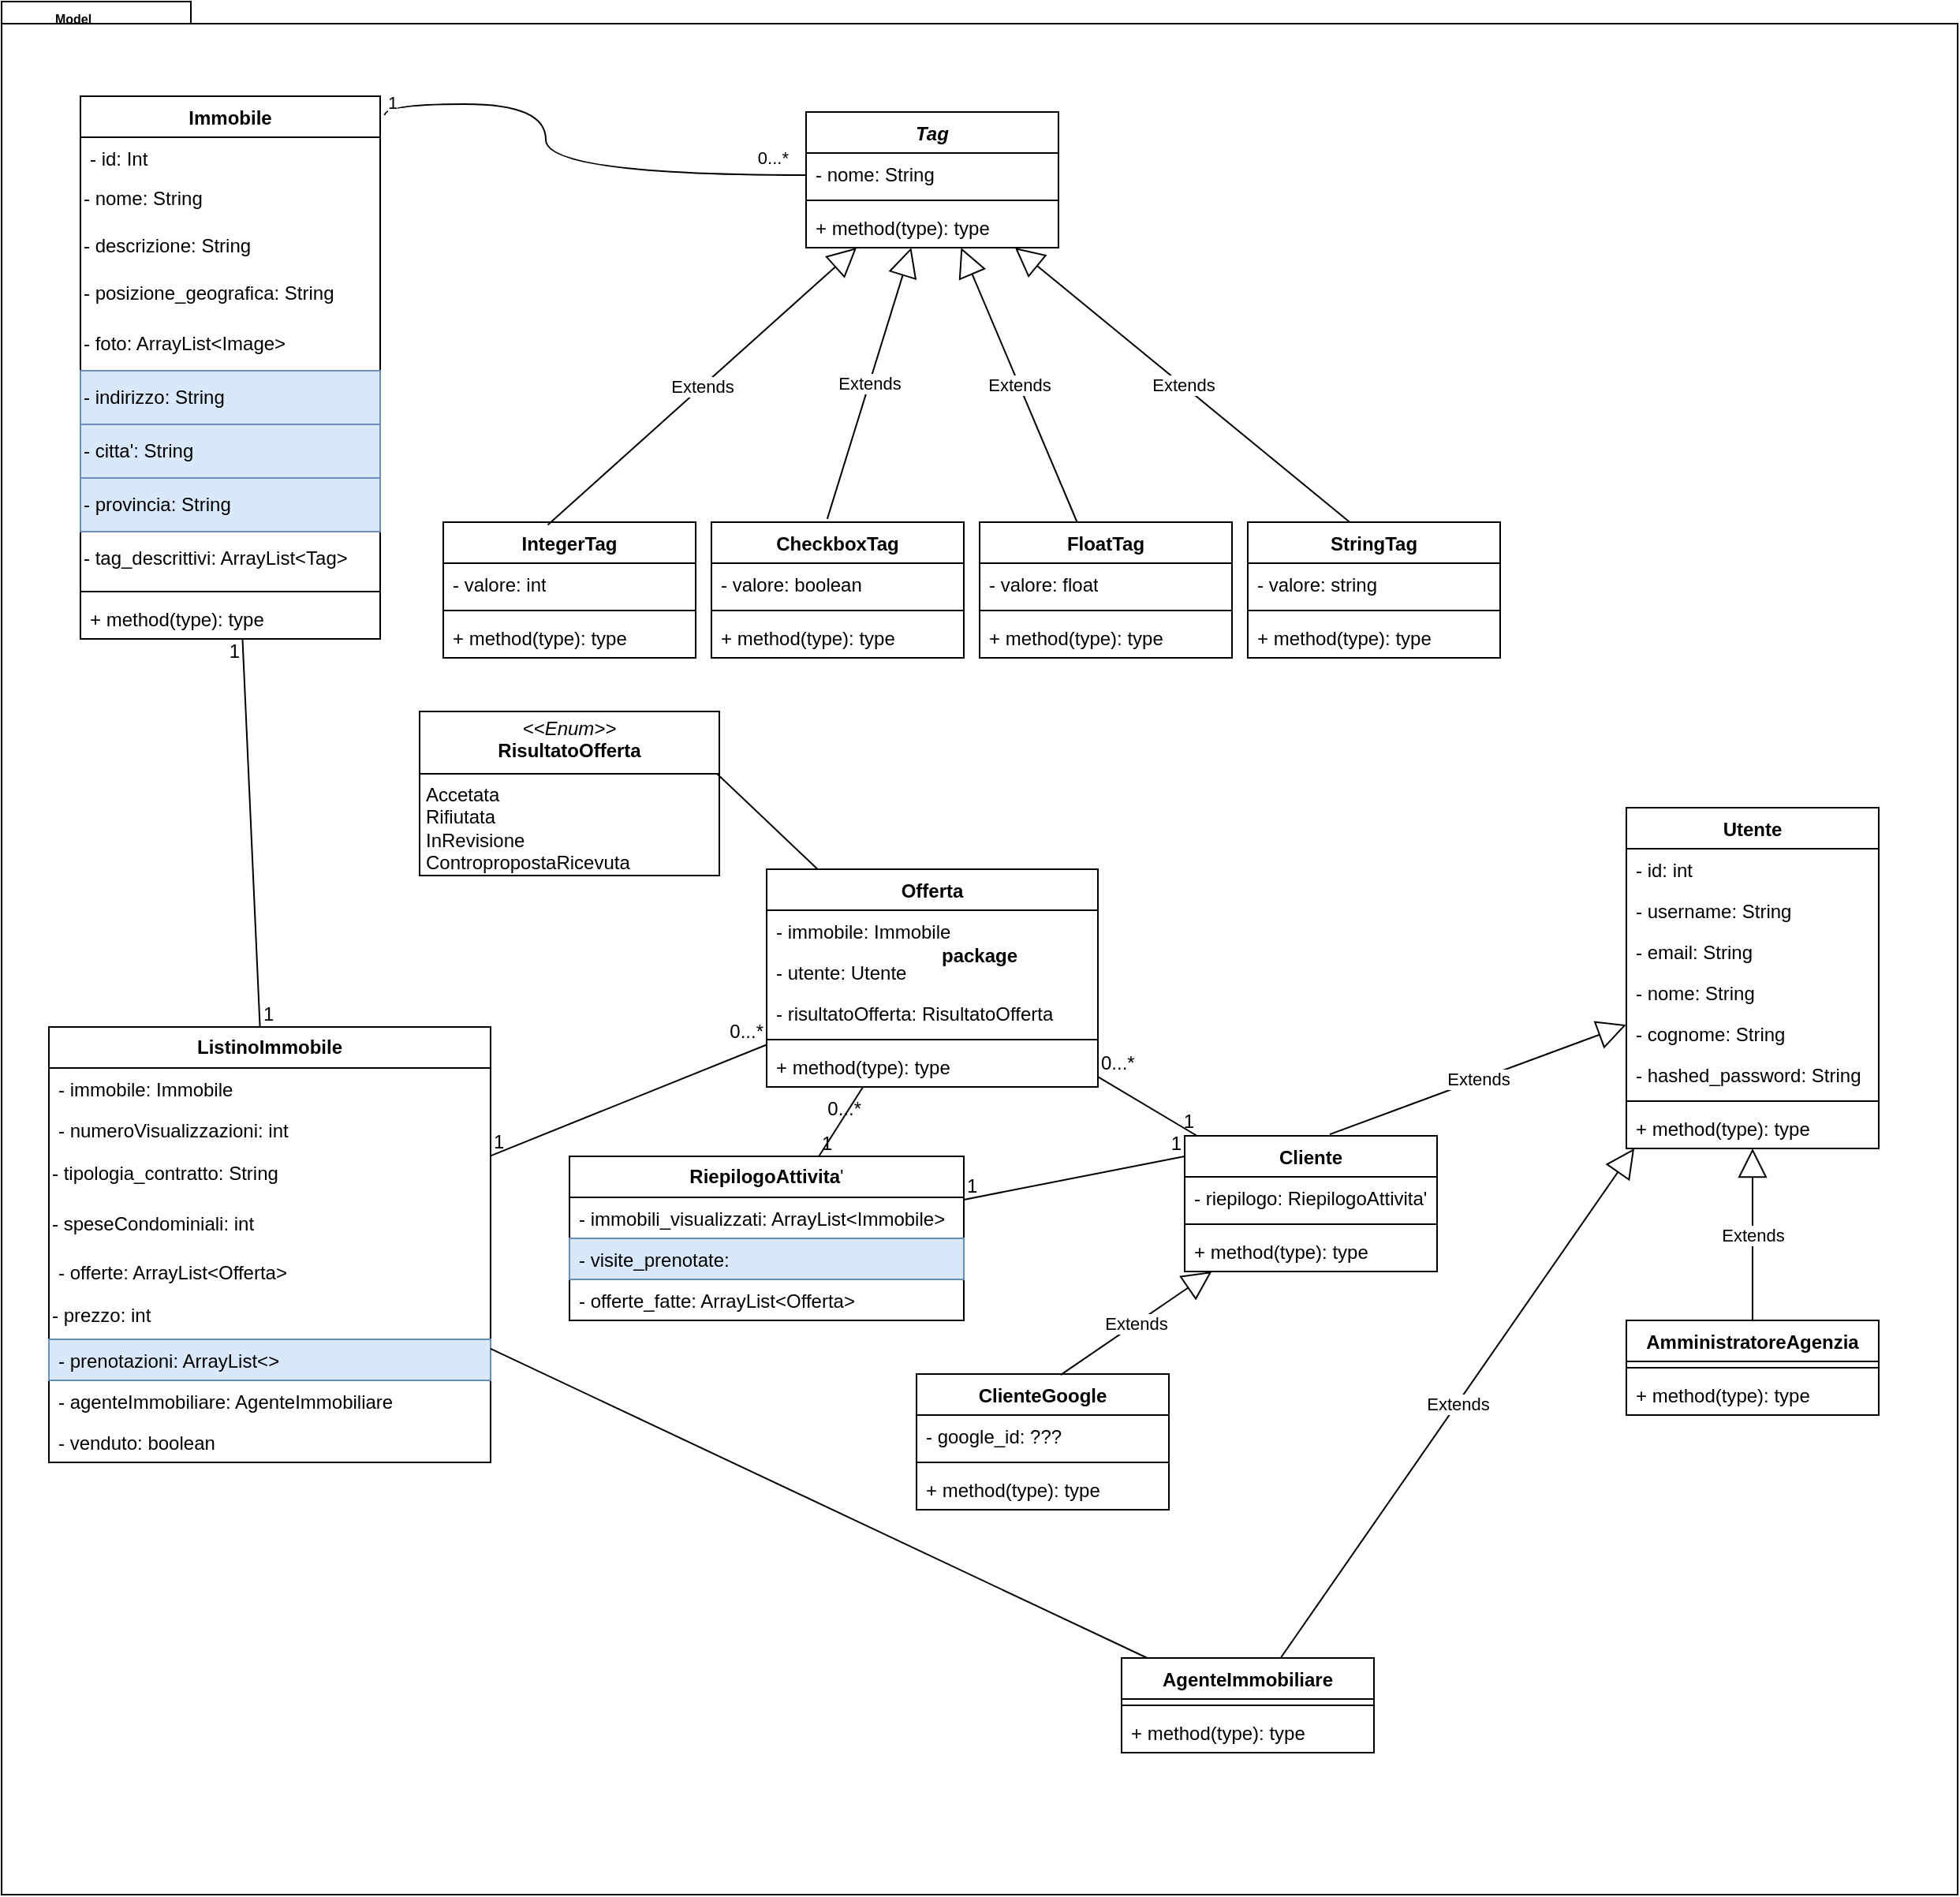 <mxfile version="26.0.5">
  <diagram id="C5RBs43oDa-KdzZeNtuy" name="Page-1">
    <mxGraphModel dx="2074" dy="1140" grid="1" gridSize="10" guides="1" tooltips="1" connect="1" arrows="1" fold="1" page="1" pageScale="1" pageWidth="1300" pageHeight="1169" math="0" shadow="0">
      <root>
        <mxCell id="WIyWlLk6GJQsqaUBKTNV-0" />
        <mxCell id="WIyWlLk6GJQsqaUBKTNV-1" parent="WIyWlLk6GJQsqaUBKTNV-0" />
        <mxCell id="0f4RbF5DnDyKW8qxzBoA-29" value="package" style="shape=folder;fontStyle=1;spacingTop=10;tabWidth=40;tabHeight=14;tabPosition=left;html=1;whiteSpace=wrap;" vertex="1" parent="WIyWlLk6GJQsqaUBKTNV-1">
          <mxGeometry x="10" width="1240" height="1200" as="geometry" />
        </mxCell>
        <mxCell id="-phjQb34w-NqQCUz214T-0" value="Immobile" style="swimlane;fontStyle=1;align=center;verticalAlign=top;childLayout=stackLayout;horizontal=1;startSize=26;horizontalStack=0;resizeParent=1;resizeParentMax=0;resizeLast=0;collapsible=1;marginBottom=0;whiteSpace=wrap;html=1;" parent="WIyWlLk6GJQsqaUBKTNV-1" vertex="1">
          <mxGeometry x="60" y="60" width="190" height="344" as="geometry" />
        </mxCell>
        <object label="- id: Int" Nome="ff" id="-phjQb34w-NqQCUz214T-1">
          <mxCell style="text;strokeColor=none;fillColor=none;align=left;verticalAlign=top;spacingLeft=4;spacingRight=4;overflow=hidden;rotatable=0;points=[[0,0.5],[1,0.5]];portConstraint=eastwest;whiteSpace=wrap;html=1;" parent="-phjQb34w-NqQCUz214T-0" vertex="1">
            <mxGeometry y="26" width="190" height="24" as="geometry" />
          </mxCell>
        </object>
        <mxCell id="-phjQb34w-NqQCUz214T-4" value="- nome: String" style="text;html=1;align=left;verticalAlign=middle;whiteSpace=wrap;rounded=0;" parent="-phjQb34w-NqQCUz214T-0" vertex="1">
          <mxGeometry y="50" width="190" height="30" as="geometry" />
        </mxCell>
        <mxCell id="-phjQb34w-NqQCUz214T-5" value="- descrizione: String" style="text;html=1;align=left;verticalAlign=middle;whiteSpace=wrap;rounded=0;" parent="-phjQb34w-NqQCUz214T-0" vertex="1">
          <mxGeometry y="80" width="190" height="30" as="geometry" />
        </mxCell>
        <mxCell id="-phjQb34w-NqQCUz214T-13" value="- posizione_geografica: String" style="text;html=1;align=left;verticalAlign=middle;whiteSpace=wrap;rounded=0;" parent="-phjQb34w-NqQCUz214T-0" vertex="1">
          <mxGeometry y="110" width="190" height="30" as="geometry" />
        </mxCell>
        <mxCell id="-phjQb34w-NqQCUz214T-16" value="- foto: ArrayList&amp;lt;Image&amp;gt;" style="text;html=1;align=left;verticalAlign=middle;whiteSpace=wrap;rounded=0;" parent="-phjQb34w-NqQCUz214T-0" vertex="1">
          <mxGeometry y="140" width="190" height="34" as="geometry" />
        </mxCell>
        <mxCell id="-phjQb34w-NqQCUz214T-17" value="- indirizzo: String" style="text;html=1;align=left;verticalAlign=middle;whiteSpace=wrap;rounded=0;fillColor=#dae8fc;strokeColor=#6c8ebf;" parent="-phjQb34w-NqQCUz214T-0" vertex="1">
          <mxGeometry y="174" width="190" height="34" as="geometry" />
        </mxCell>
        <mxCell id="-phjQb34w-NqQCUz214T-18" value="- citta&#39;: String" style="text;html=1;align=left;verticalAlign=middle;whiteSpace=wrap;rounded=0;fillColor=#dae8fc;strokeColor=#6c8ebf;" parent="-phjQb34w-NqQCUz214T-0" vertex="1">
          <mxGeometry y="208" width="190" height="34" as="geometry" />
        </mxCell>
        <mxCell id="-phjQb34w-NqQCUz214T-19" value="- provincia: String" style="text;html=1;align=left;verticalAlign=middle;whiteSpace=wrap;rounded=0;fillColor=#dae8fc;strokeColor=#6c8ebf;" parent="-phjQb34w-NqQCUz214T-0" vertex="1">
          <mxGeometry y="242" width="190" height="34" as="geometry" />
        </mxCell>
        <mxCell id="-phjQb34w-NqQCUz214T-20" value="- tag_descrittivi: ArrayList&amp;lt;Tag&amp;gt;" style="text;html=1;align=left;verticalAlign=middle;whiteSpace=wrap;rounded=0;" parent="-phjQb34w-NqQCUz214T-0" vertex="1">
          <mxGeometry y="276" width="190" height="34" as="geometry" />
        </mxCell>
        <mxCell id="-phjQb34w-NqQCUz214T-2" value="" style="line;strokeWidth=1;fillColor=none;align=left;verticalAlign=middle;spacingTop=-1;spacingLeft=3;spacingRight=3;rotatable=0;labelPosition=right;points=[];portConstraint=eastwest;strokeColor=inherit;" parent="-phjQb34w-NqQCUz214T-0" vertex="1">
          <mxGeometry y="310" width="190" height="8" as="geometry" />
        </mxCell>
        <mxCell id="-phjQb34w-NqQCUz214T-3" value="+ method(type): type" style="text;strokeColor=none;fillColor=none;align=left;verticalAlign=top;spacingLeft=4;spacingRight=4;overflow=hidden;rotatable=0;points=[[0,0.5],[1,0.5]];portConstraint=eastwest;whiteSpace=wrap;html=1;" parent="-phjQb34w-NqQCUz214T-0" vertex="1">
          <mxGeometry y="318" width="190" height="26" as="geometry" />
        </mxCell>
        <mxCell id="-phjQb34w-NqQCUz214T-21" value="&lt;i&gt;Tag&lt;/i&gt;" style="swimlane;fontStyle=1;align=center;verticalAlign=top;childLayout=stackLayout;horizontal=1;startSize=26;horizontalStack=0;resizeParent=1;resizeParentMax=0;resizeLast=0;collapsible=1;marginBottom=0;whiteSpace=wrap;html=1;" parent="WIyWlLk6GJQsqaUBKTNV-1" vertex="1">
          <mxGeometry x="520" y="70" width="160" height="86" as="geometry" />
        </mxCell>
        <mxCell id="-phjQb34w-NqQCUz214T-22" value="- nome: String" style="text;strokeColor=none;fillColor=none;align=left;verticalAlign=top;spacingLeft=4;spacingRight=4;overflow=hidden;rotatable=0;points=[[0,0.5],[1,0.5]];portConstraint=eastwest;whiteSpace=wrap;html=1;" parent="-phjQb34w-NqQCUz214T-21" vertex="1">
          <mxGeometry y="26" width="160" height="26" as="geometry" />
        </mxCell>
        <mxCell id="-phjQb34w-NqQCUz214T-23" value="" style="line;strokeWidth=1;fillColor=none;align=left;verticalAlign=middle;spacingTop=-1;spacingLeft=3;spacingRight=3;rotatable=0;labelPosition=right;points=[];portConstraint=eastwest;strokeColor=inherit;" parent="-phjQb34w-NqQCUz214T-21" vertex="1">
          <mxGeometry y="52" width="160" height="8" as="geometry" />
        </mxCell>
        <mxCell id="-phjQb34w-NqQCUz214T-24" value="+ method(type): type" style="text;strokeColor=none;fillColor=none;align=left;verticalAlign=top;spacingLeft=4;spacingRight=4;overflow=hidden;rotatable=0;points=[[0,0.5],[1,0.5]];portConstraint=eastwest;whiteSpace=wrap;html=1;" parent="-phjQb34w-NqQCUz214T-21" vertex="1">
          <mxGeometry y="60" width="160" height="26" as="geometry" />
        </mxCell>
        <mxCell id="-phjQb34w-NqQCUz214T-25" value="IntegerTag" style="swimlane;fontStyle=1;align=center;verticalAlign=top;childLayout=stackLayout;horizontal=1;startSize=26;horizontalStack=0;resizeParent=1;resizeParentMax=0;resizeLast=0;collapsible=1;marginBottom=0;whiteSpace=wrap;html=1;" parent="WIyWlLk6GJQsqaUBKTNV-1" vertex="1">
          <mxGeometry x="290" y="330" width="160" height="86" as="geometry" />
        </mxCell>
        <mxCell id="-phjQb34w-NqQCUz214T-26" value="- valore: int" style="text;strokeColor=none;fillColor=none;align=left;verticalAlign=top;spacingLeft=4;spacingRight=4;overflow=hidden;rotatable=0;points=[[0,0.5],[1,0.5]];portConstraint=eastwest;whiteSpace=wrap;html=1;" parent="-phjQb34w-NqQCUz214T-25" vertex="1">
          <mxGeometry y="26" width="160" height="26" as="geometry" />
        </mxCell>
        <mxCell id="-phjQb34w-NqQCUz214T-27" value="" style="line;strokeWidth=1;fillColor=none;align=left;verticalAlign=middle;spacingTop=-1;spacingLeft=3;spacingRight=3;rotatable=0;labelPosition=right;points=[];portConstraint=eastwest;strokeColor=inherit;" parent="-phjQb34w-NqQCUz214T-25" vertex="1">
          <mxGeometry y="52" width="160" height="8" as="geometry" />
        </mxCell>
        <mxCell id="-phjQb34w-NqQCUz214T-28" value="+ method(type): type" style="text;strokeColor=none;fillColor=none;align=left;verticalAlign=top;spacingLeft=4;spacingRight=4;overflow=hidden;rotatable=0;points=[[0,0.5],[1,0.5]];portConstraint=eastwest;whiteSpace=wrap;html=1;" parent="-phjQb34w-NqQCUz214T-25" vertex="1">
          <mxGeometry y="60" width="160" height="26" as="geometry" />
        </mxCell>
        <mxCell id="-phjQb34w-NqQCUz214T-29" value="Extends" style="endArrow=block;endSize=16;endFill=0;html=1;rounded=0;exitX=0.414;exitY=0.02;exitDx=0;exitDy=0;exitPerimeter=0;" parent="WIyWlLk6GJQsqaUBKTNV-1" source="-phjQb34w-NqQCUz214T-25" target="-phjQb34w-NqQCUz214T-21" edge="1">
          <mxGeometry width="160" relative="1" as="geometry">
            <mxPoint x="290" y="180" as="sourcePoint" />
            <mxPoint x="450" y="180" as="targetPoint" />
          </mxGeometry>
        </mxCell>
        <mxCell id="-phjQb34w-NqQCUz214T-30" value="CheckboxTag" style="swimlane;fontStyle=1;align=center;verticalAlign=top;childLayout=stackLayout;horizontal=1;startSize=26;horizontalStack=0;resizeParent=1;resizeParentMax=0;resizeLast=0;collapsible=1;marginBottom=0;whiteSpace=wrap;html=1;" parent="WIyWlLk6GJQsqaUBKTNV-1" vertex="1">
          <mxGeometry x="460" y="330" width="160" height="86" as="geometry" />
        </mxCell>
        <mxCell id="-phjQb34w-NqQCUz214T-31" value="- valore: boolean" style="text;strokeColor=none;fillColor=none;align=left;verticalAlign=top;spacingLeft=4;spacingRight=4;overflow=hidden;rotatable=0;points=[[0,0.5],[1,0.5]];portConstraint=eastwest;whiteSpace=wrap;html=1;" parent="-phjQb34w-NqQCUz214T-30" vertex="1">
          <mxGeometry y="26" width="160" height="26" as="geometry" />
        </mxCell>
        <mxCell id="-phjQb34w-NqQCUz214T-32" value="" style="line;strokeWidth=1;fillColor=none;align=left;verticalAlign=middle;spacingTop=-1;spacingLeft=3;spacingRight=3;rotatable=0;labelPosition=right;points=[];portConstraint=eastwest;strokeColor=inherit;" parent="-phjQb34w-NqQCUz214T-30" vertex="1">
          <mxGeometry y="52" width="160" height="8" as="geometry" />
        </mxCell>
        <mxCell id="-phjQb34w-NqQCUz214T-33" value="+ method(type): type" style="text;strokeColor=none;fillColor=none;align=left;verticalAlign=top;spacingLeft=4;spacingRight=4;overflow=hidden;rotatable=0;points=[[0,0.5],[1,0.5]];portConstraint=eastwest;whiteSpace=wrap;html=1;" parent="-phjQb34w-NqQCUz214T-30" vertex="1">
          <mxGeometry y="60" width="160" height="26" as="geometry" />
        </mxCell>
        <mxCell id="-phjQb34w-NqQCUz214T-34" value="Extends" style="endArrow=block;endSize=16;endFill=0;html=1;rounded=0;exitX=0.459;exitY=-0.024;exitDx=0;exitDy=0;exitPerimeter=0;" parent="WIyWlLk6GJQsqaUBKTNV-1" source="-phjQb34w-NqQCUz214T-30" target="-phjQb34w-NqQCUz214T-21" edge="1">
          <mxGeometry width="160" relative="1" as="geometry">
            <mxPoint x="376" y="312" as="sourcePoint" />
            <mxPoint x="510" y="166" as="targetPoint" />
          </mxGeometry>
        </mxCell>
        <mxCell id="-phjQb34w-NqQCUz214T-35" value="FloatTag" style="swimlane;fontStyle=1;align=center;verticalAlign=top;childLayout=stackLayout;horizontal=1;startSize=26;horizontalStack=0;resizeParent=1;resizeParentMax=0;resizeLast=0;collapsible=1;marginBottom=0;whiteSpace=wrap;html=1;" parent="WIyWlLk6GJQsqaUBKTNV-1" vertex="1">
          <mxGeometry x="630" y="330" width="160" height="86" as="geometry" />
        </mxCell>
        <mxCell id="-phjQb34w-NqQCUz214T-36" value="- valore: float" style="text;strokeColor=none;fillColor=none;align=left;verticalAlign=top;spacingLeft=4;spacingRight=4;overflow=hidden;rotatable=0;points=[[0,0.5],[1,0.5]];portConstraint=eastwest;whiteSpace=wrap;html=1;" parent="-phjQb34w-NqQCUz214T-35" vertex="1">
          <mxGeometry y="26" width="160" height="26" as="geometry" />
        </mxCell>
        <mxCell id="-phjQb34w-NqQCUz214T-37" value="" style="line;strokeWidth=1;fillColor=none;align=left;verticalAlign=middle;spacingTop=-1;spacingLeft=3;spacingRight=3;rotatable=0;labelPosition=right;points=[];portConstraint=eastwest;strokeColor=inherit;" parent="-phjQb34w-NqQCUz214T-35" vertex="1">
          <mxGeometry y="52" width="160" height="8" as="geometry" />
        </mxCell>
        <mxCell id="-phjQb34w-NqQCUz214T-38" value="+ method(type): type" style="text;strokeColor=none;fillColor=none;align=left;verticalAlign=top;spacingLeft=4;spacingRight=4;overflow=hidden;rotatable=0;points=[[0,0.5],[1,0.5]];portConstraint=eastwest;whiteSpace=wrap;html=1;" parent="-phjQb34w-NqQCUz214T-35" vertex="1">
          <mxGeometry y="60" width="160" height="26" as="geometry" />
        </mxCell>
        <mxCell id="-phjQb34w-NqQCUz214T-39" value="Extends" style="endArrow=block;endSize=16;endFill=0;html=1;rounded=0;" parent="WIyWlLk6GJQsqaUBKTNV-1" source="-phjQb34w-NqQCUz214T-35" target="-phjQb34w-NqQCUz214T-21" edge="1">
          <mxGeometry width="160" relative="1" as="geometry">
            <mxPoint x="520" y="340" as="sourcePoint" />
            <mxPoint x="544" y="166" as="targetPoint" />
          </mxGeometry>
        </mxCell>
        <mxCell id="-phjQb34w-NqQCUz214T-40" value="StringTag" style="swimlane;fontStyle=1;align=center;verticalAlign=top;childLayout=stackLayout;horizontal=1;startSize=26;horizontalStack=0;resizeParent=1;resizeParentMax=0;resizeLast=0;collapsible=1;marginBottom=0;whiteSpace=wrap;html=1;" parent="WIyWlLk6GJQsqaUBKTNV-1" vertex="1">
          <mxGeometry x="800" y="330" width="160" height="86" as="geometry" />
        </mxCell>
        <mxCell id="-phjQb34w-NqQCUz214T-41" value="- valore: string" style="text;strokeColor=none;fillColor=none;align=left;verticalAlign=top;spacingLeft=4;spacingRight=4;overflow=hidden;rotatable=0;points=[[0,0.5],[1,0.5]];portConstraint=eastwest;whiteSpace=wrap;html=1;" parent="-phjQb34w-NqQCUz214T-40" vertex="1">
          <mxGeometry y="26" width="160" height="26" as="geometry" />
        </mxCell>
        <mxCell id="-phjQb34w-NqQCUz214T-42" value="" style="line;strokeWidth=1;fillColor=none;align=left;verticalAlign=middle;spacingTop=-1;spacingLeft=3;spacingRight=3;rotatable=0;labelPosition=right;points=[];portConstraint=eastwest;strokeColor=inherit;" parent="-phjQb34w-NqQCUz214T-40" vertex="1">
          <mxGeometry y="52" width="160" height="8" as="geometry" />
        </mxCell>
        <mxCell id="-phjQb34w-NqQCUz214T-43" value="+ method(type): type" style="text;strokeColor=none;fillColor=none;align=left;verticalAlign=top;spacingLeft=4;spacingRight=4;overflow=hidden;rotatable=0;points=[[0,0.5],[1,0.5]];portConstraint=eastwest;whiteSpace=wrap;html=1;" parent="-phjQb34w-NqQCUz214T-40" vertex="1">
          <mxGeometry y="60" width="160" height="26" as="geometry" />
        </mxCell>
        <mxCell id="-phjQb34w-NqQCUz214T-44" value="Extends" style="endArrow=block;endSize=16;endFill=0;html=1;rounded=0;exitX=0.404;exitY=0;exitDx=0;exitDy=0;exitPerimeter=0;" parent="WIyWlLk6GJQsqaUBKTNV-1" source="-phjQb34w-NqQCUz214T-40" target="-phjQb34w-NqQCUz214T-21" edge="1">
          <mxGeometry width="160" relative="1" as="geometry">
            <mxPoint x="870" y="324" as="sourcePoint" />
            <mxPoint x="750" y="150" as="targetPoint" />
          </mxGeometry>
        </mxCell>
        <mxCell id="M3U7yKL9wOnc1tiVyk3z-0" value="" style="endArrow=none;html=1;edgeStyle=orthogonalEdgeStyle;rounded=0;fontSize=12;startSize=8;endSize=8;curved=1;exitX=1.015;exitY=0.035;exitDx=0;exitDy=0;exitPerimeter=0;" parent="WIyWlLk6GJQsqaUBKTNV-1" source="-phjQb34w-NqQCUz214T-0" target="-phjQb34w-NqQCUz214T-21" edge="1">
          <mxGeometry relative="1" as="geometry">
            <mxPoint x="280" y="140" as="sourcePoint" />
            <mxPoint x="440" y="140" as="targetPoint" />
            <Array as="points">
              <mxPoint x="355" y="65" />
              <mxPoint x="355" y="110" />
            </Array>
          </mxGeometry>
        </mxCell>
        <mxCell id="M3U7yKL9wOnc1tiVyk3z-1" value="1" style="edgeLabel;resizable=0;html=1;align=left;verticalAlign=bottom;" parent="M3U7yKL9wOnc1tiVyk3z-0" connectable="0" vertex="1">
          <mxGeometry x="-1" relative="1" as="geometry" />
        </mxCell>
        <mxCell id="M3U7yKL9wOnc1tiVyk3z-2" value="0...*" style="edgeLabel;resizable=0;html=1;align=right;verticalAlign=bottom;" parent="M3U7yKL9wOnc1tiVyk3z-0" connectable="0" vertex="1">
          <mxGeometry x="1" relative="1" as="geometry">
            <mxPoint x="-10" y="-3" as="offset" />
          </mxGeometry>
        </mxCell>
        <mxCell id="M3U7yKL9wOnc1tiVyk3z-7" value="ClienteGoogle" style="swimlane;fontStyle=1;align=center;verticalAlign=top;childLayout=stackLayout;horizontal=1;startSize=26;horizontalStack=0;resizeParent=1;resizeParentMax=0;resizeLast=0;collapsible=1;marginBottom=0;whiteSpace=wrap;html=1;" parent="WIyWlLk6GJQsqaUBKTNV-1" vertex="1">
          <mxGeometry x="590" y="870" width="160" height="86" as="geometry" />
        </mxCell>
        <mxCell id="M3U7yKL9wOnc1tiVyk3z-8" value="- google_id: ???" style="text;strokeColor=none;fillColor=none;align=left;verticalAlign=top;spacingLeft=4;spacingRight=4;overflow=hidden;rotatable=0;points=[[0,0.5],[1,0.5]];portConstraint=eastwest;whiteSpace=wrap;html=1;" parent="M3U7yKL9wOnc1tiVyk3z-7" vertex="1">
          <mxGeometry y="26" width="160" height="26" as="geometry" />
        </mxCell>
        <mxCell id="M3U7yKL9wOnc1tiVyk3z-9" value="" style="line;strokeWidth=1;fillColor=none;align=left;verticalAlign=middle;spacingTop=-1;spacingLeft=3;spacingRight=3;rotatable=0;labelPosition=right;points=[];portConstraint=eastwest;strokeColor=inherit;" parent="M3U7yKL9wOnc1tiVyk3z-7" vertex="1">
          <mxGeometry y="52" width="160" height="8" as="geometry" />
        </mxCell>
        <mxCell id="M3U7yKL9wOnc1tiVyk3z-10" value="+ method(type): type" style="text;strokeColor=none;fillColor=none;align=left;verticalAlign=top;spacingLeft=4;spacingRight=4;overflow=hidden;rotatable=0;points=[[0,0.5],[1,0.5]];portConstraint=eastwest;whiteSpace=wrap;html=1;" parent="M3U7yKL9wOnc1tiVyk3z-7" vertex="1">
          <mxGeometry y="60" width="160" height="26" as="geometry" />
        </mxCell>
        <mxCell id="M3U7yKL9wOnc1tiVyk3z-11" value="Extends" style="endArrow=block;endSize=16;endFill=0;html=1;rounded=0;exitX=0.571;exitY=0.007;exitDx=0;exitDy=0;exitPerimeter=0;" parent="WIyWlLk6GJQsqaUBKTNV-1" source="M3U7yKL9wOnc1tiVyk3z-7" target="M3U7yKL9wOnc1tiVyk3z-12" edge="1">
          <mxGeometry width="160" relative="1" as="geometry">
            <mxPoint x="1091" y="224" as="sourcePoint" />
            <mxPoint x="1069.96" y="33.528" as="targetPoint" />
          </mxGeometry>
        </mxCell>
        <mxCell id="M3U7yKL9wOnc1tiVyk3z-12" value="Cliente" style="swimlane;fontStyle=1;align=center;verticalAlign=top;childLayout=stackLayout;horizontal=1;startSize=26;horizontalStack=0;resizeParent=1;resizeParentMax=0;resizeLast=0;collapsible=1;marginBottom=0;whiteSpace=wrap;html=1;" parent="WIyWlLk6GJQsqaUBKTNV-1" vertex="1">
          <mxGeometry x="760" y="719" width="160" height="86" as="geometry" />
        </mxCell>
        <mxCell id="M3U7yKL9wOnc1tiVyk3z-40" value="- riepilogo: RiepilogoAttivita&#39;" style="text;strokeColor=none;fillColor=none;align=left;verticalAlign=top;spacingLeft=4;spacingRight=4;overflow=hidden;rotatable=0;points=[[0,0.5],[1,0.5]];portConstraint=eastwest;whiteSpace=wrap;html=1;" parent="M3U7yKL9wOnc1tiVyk3z-12" vertex="1">
          <mxGeometry y="26" width="160" height="26" as="geometry" />
        </mxCell>
        <mxCell id="M3U7yKL9wOnc1tiVyk3z-14" value="" style="line;strokeWidth=1;fillColor=none;align=left;verticalAlign=middle;spacingTop=-1;spacingLeft=3;spacingRight=3;rotatable=0;labelPosition=right;points=[];portConstraint=eastwest;strokeColor=inherit;" parent="M3U7yKL9wOnc1tiVyk3z-12" vertex="1">
          <mxGeometry y="52" width="160" height="8" as="geometry" />
        </mxCell>
        <mxCell id="M3U7yKL9wOnc1tiVyk3z-15" value="+ method(type): type" style="text;strokeColor=none;fillColor=none;align=left;verticalAlign=top;spacingLeft=4;spacingRight=4;overflow=hidden;rotatable=0;points=[[0,0.5],[1,0.5]];portConstraint=eastwest;whiteSpace=wrap;html=1;" parent="M3U7yKL9wOnc1tiVyk3z-12" vertex="1">
          <mxGeometry y="60" width="160" height="26" as="geometry" />
        </mxCell>
        <mxCell id="M3U7yKL9wOnc1tiVyk3z-16" value="Utente" style="swimlane;fontStyle=1;align=center;verticalAlign=top;childLayout=stackLayout;horizontal=1;startSize=26;horizontalStack=0;resizeParent=1;resizeParentMax=0;resizeLast=0;collapsible=1;marginBottom=0;whiteSpace=wrap;html=1;" parent="WIyWlLk6GJQsqaUBKTNV-1" vertex="1">
          <mxGeometry x="1040" y="511" width="160" height="216" as="geometry" />
        </mxCell>
        <mxCell id="M3U7yKL9wOnc1tiVyk3z-17" value="- id: int" style="text;strokeColor=none;fillColor=none;align=left;verticalAlign=top;spacingLeft=4;spacingRight=4;overflow=hidden;rotatable=0;points=[[0,0.5],[1,0.5]];portConstraint=eastwest;whiteSpace=wrap;html=1;" parent="M3U7yKL9wOnc1tiVyk3z-16" vertex="1">
          <mxGeometry y="26" width="160" height="26" as="geometry" />
        </mxCell>
        <mxCell id="M3U7yKL9wOnc1tiVyk3z-30" value="- username: String" style="text;strokeColor=none;fillColor=none;align=left;verticalAlign=top;spacingLeft=4;spacingRight=4;overflow=hidden;rotatable=0;points=[[0,0.5],[1,0.5]];portConstraint=eastwest;whiteSpace=wrap;html=1;" parent="M3U7yKL9wOnc1tiVyk3z-16" vertex="1">
          <mxGeometry y="52" width="160" height="26" as="geometry" />
        </mxCell>
        <mxCell id="M3U7yKL9wOnc1tiVyk3z-31" value="- email: String" style="text;strokeColor=none;fillColor=none;align=left;verticalAlign=top;spacingLeft=4;spacingRight=4;overflow=hidden;rotatable=0;points=[[0,0.5],[1,0.5]];portConstraint=eastwest;whiteSpace=wrap;html=1;" parent="M3U7yKL9wOnc1tiVyk3z-16" vertex="1">
          <mxGeometry y="78" width="160" height="26" as="geometry" />
        </mxCell>
        <mxCell id="M3U7yKL9wOnc1tiVyk3z-32" value="- nome: String" style="text;strokeColor=none;fillColor=none;align=left;verticalAlign=top;spacingLeft=4;spacingRight=4;overflow=hidden;rotatable=0;points=[[0,0.5],[1,0.5]];portConstraint=eastwest;whiteSpace=wrap;html=1;" parent="M3U7yKL9wOnc1tiVyk3z-16" vertex="1">
          <mxGeometry y="104" width="160" height="26" as="geometry" />
        </mxCell>
        <mxCell id="M3U7yKL9wOnc1tiVyk3z-34" value="- cognome: String" style="text;strokeColor=none;fillColor=none;align=left;verticalAlign=top;spacingLeft=4;spacingRight=4;overflow=hidden;rotatable=0;points=[[0,0.5],[1,0.5]];portConstraint=eastwest;whiteSpace=wrap;html=1;" parent="M3U7yKL9wOnc1tiVyk3z-16" vertex="1">
          <mxGeometry y="130" width="160" height="26" as="geometry" />
        </mxCell>
        <mxCell id="M3U7yKL9wOnc1tiVyk3z-35" value="- hashed_password: String" style="text;strokeColor=none;fillColor=none;align=left;verticalAlign=top;spacingLeft=4;spacingRight=4;overflow=hidden;rotatable=0;points=[[0,0.5],[1,0.5]];portConstraint=eastwest;whiteSpace=wrap;html=1;" parent="M3U7yKL9wOnc1tiVyk3z-16" vertex="1">
          <mxGeometry y="156" width="160" height="26" as="geometry" />
        </mxCell>
        <mxCell id="M3U7yKL9wOnc1tiVyk3z-18" value="" style="line;strokeWidth=1;fillColor=none;align=left;verticalAlign=middle;spacingTop=-1;spacingLeft=3;spacingRight=3;rotatable=0;labelPosition=right;points=[];portConstraint=eastwest;strokeColor=inherit;" parent="M3U7yKL9wOnc1tiVyk3z-16" vertex="1">
          <mxGeometry y="182" width="160" height="8" as="geometry" />
        </mxCell>
        <mxCell id="M3U7yKL9wOnc1tiVyk3z-19" value="+ method(type): type" style="text;strokeColor=none;fillColor=none;align=left;verticalAlign=top;spacingLeft=4;spacingRight=4;overflow=hidden;rotatable=0;points=[[0,0.5],[1,0.5]];portConstraint=eastwest;whiteSpace=wrap;html=1;" parent="M3U7yKL9wOnc1tiVyk3z-16" vertex="1">
          <mxGeometry y="190" width="160" height="26" as="geometry" />
        </mxCell>
        <mxCell id="M3U7yKL9wOnc1tiVyk3z-20" value="Extends" style="endArrow=block;endSize=16;endFill=0;html=1;rounded=0;exitX=0.575;exitY=-0.011;exitDx=0;exitDy=0;exitPerimeter=0;" parent="WIyWlLk6GJQsqaUBKTNV-1" source="M3U7yKL9wOnc1tiVyk3z-12" target="M3U7yKL9wOnc1tiVyk3z-16" edge="1">
          <mxGeometry width="160" relative="1" as="geometry">
            <mxPoint x="660" y="572.5" as="sourcePoint" />
            <mxPoint x="760" y="511.5" as="targetPoint" />
          </mxGeometry>
        </mxCell>
        <mxCell id="M3U7yKL9wOnc1tiVyk3z-21" value="AmministratoreAgenzia" style="swimlane;fontStyle=1;align=center;verticalAlign=top;childLayout=stackLayout;horizontal=1;startSize=26;horizontalStack=0;resizeParent=1;resizeParentMax=0;resizeLast=0;collapsible=1;marginBottom=0;whiteSpace=wrap;html=1;" parent="WIyWlLk6GJQsqaUBKTNV-1" vertex="1">
          <mxGeometry x="1040" y="836" width="160" height="60" as="geometry" />
        </mxCell>
        <mxCell id="M3U7yKL9wOnc1tiVyk3z-22" value="" style="line;strokeWidth=1;fillColor=none;align=left;verticalAlign=middle;spacingTop=-1;spacingLeft=3;spacingRight=3;rotatable=0;labelPosition=right;points=[];portConstraint=eastwest;strokeColor=inherit;" parent="M3U7yKL9wOnc1tiVyk3z-21" vertex="1">
          <mxGeometry y="26" width="160" height="8" as="geometry" />
        </mxCell>
        <mxCell id="M3U7yKL9wOnc1tiVyk3z-23" value="+ method(type): type" style="text;strokeColor=none;fillColor=none;align=left;verticalAlign=top;spacingLeft=4;spacingRight=4;overflow=hidden;rotatable=0;points=[[0,0.5],[1,0.5]];portConstraint=eastwest;whiteSpace=wrap;html=1;" parent="M3U7yKL9wOnc1tiVyk3z-21" vertex="1">
          <mxGeometry y="34" width="160" height="26" as="geometry" />
        </mxCell>
        <mxCell id="M3U7yKL9wOnc1tiVyk3z-24" value="Extends" style="endArrow=block;endSize=16;endFill=0;html=1;rounded=0;" parent="WIyWlLk6GJQsqaUBKTNV-1" source="M3U7yKL9wOnc1tiVyk3z-21" target="M3U7yKL9wOnc1tiVyk3z-16" edge="1">
          <mxGeometry width="160" relative="1" as="geometry">
            <mxPoint x="741" y="736" as="sourcePoint" />
            <mxPoint x="838" y="638" as="targetPoint" />
          </mxGeometry>
        </mxCell>
        <mxCell id="M3U7yKL9wOnc1tiVyk3z-25" value="AgenteImmobiliare" style="swimlane;fontStyle=1;align=center;verticalAlign=top;childLayout=stackLayout;horizontal=1;startSize=26;horizontalStack=0;resizeParent=1;resizeParentMax=0;resizeLast=0;collapsible=1;marginBottom=0;whiteSpace=wrap;html=1;" parent="WIyWlLk6GJQsqaUBKTNV-1" vertex="1">
          <mxGeometry x="720" y="1050" width="160" height="60" as="geometry" />
        </mxCell>
        <mxCell id="M3U7yKL9wOnc1tiVyk3z-26" value="" style="line;strokeWidth=1;fillColor=none;align=left;verticalAlign=middle;spacingTop=-1;spacingLeft=3;spacingRight=3;rotatable=0;labelPosition=right;points=[];portConstraint=eastwest;strokeColor=inherit;" parent="M3U7yKL9wOnc1tiVyk3z-25" vertex="1">
          <mxGeometry y="26" width="160" height="8" as="geometry" />
        </mxCell>
        <mxCell id="M3U7yKL9wOnc1tiVyk3z-27" value="+ method(type): type" style="text;strokeColor=none;fillColor=none;align=left;verticalAlign=top;spacingLeft=4;spacingRight=4;overflow=hidden;rotatable=0;points=[[0,0.5],[1,0.5]];portConstraint=eastwest;whiteSpace=wrap;html=1;" parent="M3U7yKL9wOnc1tiVyk3z-25" vertex="1">
          <mxGeometry y="34" width="160" height="26" as="geometry" />
        </mxCell>
        <mxCell id="M3U7yKL9wOnc1tiVyk3z-28" value="Extends" style="endArrow=block;endSize=16;endFill=0;html=1;rounded=0;" parent="WIyWlLk6GJQsqaUBKTNV-1" source="M3U7yKL9wOnc1tiVyk3z-25" target="M3U7yKL9wOnc1tiVyk3z-16" edge="1">
          <mxGeometry width="160" relative="1" as="geometry">
            <mxPoint x="920" y="720" as="sourcePoint" />
            <mxPoint x="894" y="638" as="targetPoint" />
          </mxGeometry>
        </mxCell>
        <mxCell id="M3U7yKL9wOnc1tiVyk3z-36" value="&lt;b&gt;RiepilogoAttivita&lt;/b&gt;&#39;" style="swimlane;fontStyle=0;childLayout=stackLayout;horizontal=1;startSize=26;fillColor=none;horizontalStack=0;resizeParent=1;resizeParentMax=0;resizeLast=0;collapsible=1;marginBottom=0;whiteSpace=wrap;html=1;" parent="WIyWlLk6GJQsqaUBKTNV-1" vertex="1">
          <mxGeometry x="370" y="732" width="250" height="104" as="geometry" />
        </mxCell>
        <mxCell id="M3U7yKL9wOnc1tiVyk3z-37" value="- immobili_visualizzati: ArrayList&amp;lt;Immobile&amp;gt;" style="text;strokeColor=none;fillColor=none;align=left;verticalAlign=top;spacingLeft=4;spacingRight=4;overflow=hidden;rotatable=0;points=[[0,0.5],[1,0.5]];portConstraint=eastwest;whiteSpace=wrap;html=1;" parent="M3U7yKL9wOnc1tiVyk3z-36" vertex="1">
          <mxGeometry y="26" width="250" height="26" as="geometry" />
        </mxCell>
        <mxCell id="M3U7yKL9wOnc1tiVyk3z-38" value="- visite_prenotate:&amp;nbsp;" style="text;strokeColor=#6c8ebf;fillColor=#dae8fc;align=left;verticalAlign=top;spacingLeft=4;spacingRight=4;overflow=hidden;rotatable=0;points=[[0,0.5],[1,0.5]];portConstraint=eastwest;whiteSpace=wrap;html=1;" parent="M3U7yKL9wOnc1tiVyk3z-36" vertex="1">
          <mxGeometry y="52" width="250" height="26" as="geometry" />
        </mxCell>
        <mxCell id="M3U7yKL9wOnc1tiVyk3z-39" value="- offerte_fatte: ArrayList&amp;lt;Offerta&amp;gt;" style="text;strokeColor=none;fillColor=none;align=left;verticalAlign=top;spacingLeft=4;spacingRight=4;overflow=hidden;rotatable=0;points=[[0,0.5],[1,0.5]];portConstraint=eastwest;whiteSpace=wrap;html=1;" parent="M3U7yKL9wOnc1tiVyk3z-36" vertex="1">
          <mxGeometry y="78" width="250" height="26" as="geometry" />
        </mxCell>
        <mxCell id="M3U7yKL9wOnc1tiVyk3z-47" value="" style="endArrow=none;html=1;rounded=0;fontSize=12;startSize=8;endSize=8;curved=1;entryX=0;entryY=0.151;entryDx=0;entryDy=0;entryPerimeter=0;" parent="WIyWlLk6GJQsqaUBKTNV-1" source="M3U7yKL9wOnc1tiVyk3z-36" target="M3U7yKL9wOnc1tiVyk3z-12" edge="1">
          <mxGeometry relative="1" as="geometry">
            <mxPoint x="70" y="960" as="sourcePoint" />
            <mxPoint x="550" y="820" as="targetPoint" />
          </mxGeometry>
        </mxCell>
        <mxCell id="M3U7yKL9wOnc1tiVyk3z-48" value="1" style="resizable=0;html=1;whiteSpace=wrap;align=left;verticalAlign=bottom;" parent="M3U7yKL9wOnc1tiVyk3z-47" connectable="0" vertex="1">
          <mxGeometry x="-1" relative="1" as="geometry" />
        </mxCell>
        <mxCell id="M3U7yKL9wOnc1tiVyk3z-49" value="1" style="resizable=0;html=1;whiteSpace=wrap;align=right;verticalAlign=bottom;" parent="M3U7yKL9wOnc1tiVyk3z-47" connectable="0" vertex="1">
          <mxGeometry x="1" relative="1" as="geometry" />
        </mxCell>
        <mxCell id="M3U7yKL9wOnc1tiVyk3z-56" value="Offerta" style="swimlane;fontStyle=1;align=center;verticalAlign=top;childLayout=stackLayout;horizontal=1;startSize=26;horizontalStack=0;resizeParent=1;resizeParentMax=0;resizeLast=0;collapsible=1;marginBottom=0;whiteSpace=wrap;html=1;" parent="WIyWlLk6GJQsqaUBKTNV-1" vertex="1">
          <mxGeometry x="495" y="550" width="210" height="138" as="geometry" />
        </mxCell>
        <mxCell id="M3U7yKL9wOnc1tiVyk3z-57" value="- immobile: Immobile" style="text;strokeColor=none;fillColor=none;align=left;verticalAlign=top;spacingLeft=4;spacingRight=4;overflow=hidden;rotatable=0;points=[[0,0.5],[1,0.5]];portConstraint=eastwest;whiteSpace=wrap;html=1;" parent="M3U7yKL9wOnc1tiVyk3z-56" vertex="1">
          <mxGeometry y="26" width="210" height="26" as="geometry" />
        </mxCell>
        <mxCell id="M3U7yKL9wOnc1tiVyk3z-58" value="- utente: Utente" style="text;strokeColor=none;fillColor=none;align=left;verticalAlign=top;spacingLeft=4;spacingRight=4;overflow=hidden;rotatable=0;points=[[0,0.5],[1,0.5]];portConstraint=eastwest;whiteSpace=wrap;html=1;" parent="M3U7yKL9wOnc1tiVyk3z-56" vertex="1">
          <mxGeometry y="52" width="210" height="26" as="geometry" />
        </mxCell>
        <mxCell id="M3U7yKL9wOnc1tiVyk3z-62" value="- risultatoOfferta: RisultatoOfferta" style="text;strokeColor=none;fillColor=none;align=left;verticalAlign=top;spacingLeft=4;spacingRight=4;overflow=hidden;rotatable=0;points=[[0,0.5],[1,0.5]];portConstraint=eastwest;whiteSpace=wrap;html=1;" parent="M3U7yKL9wOnc1tiVyk3z-56" vertex="1">
          <mxGeometry y="78" width="210" height="26" as="geometry" />
        </mxCell>
        <mxCell id="M3U7yKL9wOnc1tiVyk3z-60" value="" style="line;strokeWidth=1;fillColor=none;align=left;verticalAlign=middle;spacingTop=-1;spacingLeft=3;spacingRight=3;rotatable=0;labelPosition=right;points=[];portConstraint=eastwest;strokeColor=inherit;" parent="M3U7yKL9wOnc1tiVyk3z-56" vertex="1">
          <mxGeometry y="104" width="210" height="8" as="geometry" />
        </mxCell>
        <mxCell id="M3U7yKL9wOnc1tiVyk3z-61" value="+ method(type): type" style="text;strokeColor=none;fillColor=none;align=left;verticalAlign=top;spacingLeft=4;spacingRight=4;overflow=hidden;rotatable=0;points=[[0,0.5],[1,0.5]];portConstraint=eastwest;whiteSpace=wrap;html=1;" parent="M3U7yKL9wOnc1tiVyk3z-56" vertex="1">
          <mxGeometry y="112" width="210" height="26" as="geometry" />
        </mxCell>
        <mxCell id="M3U7yKL9wOnc1tiVyk3z-63" value="&lt;p style=&quot;margin:0px;margin-top:4px;text-align:center;&quot;&gt;&lt;i&gt;&amp;lt;&amp;lt;Enum&amp;gt;&amp;gt;&lt;/i&gt;&lt;br&gt;&lt;b&gt;RisultatoOfferta&lt;/b&gt;&lt;/p&gt;&lt;hr size=&quot;1&quot; style=&quot;border-style:solid;&quot;&gt;&lt;p style=&quot;margin:0px;margin-left:4px;&quot;&gt;Accetata&lt;/p&gt;&lt;p style=&quot;margin:0px;margin-left:4px;&quot;&gt;Rifiutata&lt;/p&gt;&lt;p style=&quot;margin:0px;margin-left:4px;&quot;&gt;InRevisione&lt;/p&gt;&lt;p style=&quot;margin:0px;margin-left:4px;&quot;&gt;ContropropostaRicevuta&lt;/p&gt;&lt;hr size=&quot;1&quot; style=&quot;border-style:solid;&quot;&gt;&lt;p style=&quot;margin:0px;margin-left:4px;&quot;&gt;&lt;br&gt;&lt;/p&gt;" style="verticalAlign=top;align=left;overflow=fill;html=1;whiteSpace=wrap;" parent="WIyWlLk6GJQsqaUBKTNV-1" vertex="1">
          <mxGeometry x="275" y="450" width="190" height="104" as="geometry" />
        </mxCell>
        <mxCell id="0f4RbF5DnDyKW8qxzBoA-4" value="&lt;b&gt;ListinoImmobile&lt;/b&gt;" style="swimlane;fontStyle=0;childLayout=stackLayout;horizontal=1;startSize=26;fillColor=none;horizontalStack=0;resizeParent=1;resizeParentMax=0;resizeLast=0;collapsible=1;marginBottom=0;whiteSpace=wrap;html=1;" vertex="1" parent="WIyWlLk6GJQsqaUBKTNV-1">
          <mxGeometry x="40" y="650" width="280" height="276" as="geometry" />
        </mxCell>
        <mxCell id="0f4RbF5DnDyKW8qxzBoA-10" value="- immobile: Immobile" style="text;strokeColor=none;fillColor=none;align=left;verticalAlign=top;spacingLeft=4;spacingRight=4;overflow=hidden;rotatable=0;points=[[0,0.5],[1,0.5]];portConstraint=eastwest;whiteSpace=wrap;html=1;" vertex="1" parent="0f4RbF5DnDyKW8qxzBoA-4">
          <mxGeometry y="26" width="280" height="26" as="geometry" />
        </mxCell>
        <mxCell id="0f4RbF5DnDyKW8qxzBoA-5" value="- numeroVisualizzazioni: int" style="text;strokeColor=none;fillColor=none;align=left;verticalAlign=top;spacingLeft=4;spacingRight=4;overflow=hidden;rotatable=0;points=[[0,0.5],[1,0.5]];portConstraint=eastwest;whiteSpace=wrap;html=1;" vertex="1" parent="0f4RbF5DnDyKW8qxzBoA-4">
          <mxGeometry y="52" width="280" height="26" as="geometry" />
        </mxCell>
        <mxCell id="-phjQb34w-NqQCUz214T-14" value="- tipologia_contratto: String" style="text;html=1;align=left;verticalAlign=middle;whiteSpace=wrap;rounded=0;" parent="0f4RbF5DnDyKW8qxzBoA-4" vertex="1">
          <mxGeometry y="78" width="280" height="30" as="geometry" />
        </mxCell>
        <mxCell id="-phjQb34w-NqQCUz214T-15" value="- speseCondominiali: int" style="text;html=1;align=left;verticalAlign=middle;whiteSpace=wrap;rounded=0;" parent="0f4RbF5DnDyKW8qxzBoA-4" vertex="1">
          <mxGeometry y="108" width="280" height="34" as="geometry" />
        </mxCell>
        <mxCell id="0f4RbF5DnDyKW8qxzBoA-6" value="- offerte: ArrayList&amp;lt;Offerta&amp;gt;" style="text;strokeColor=none;fillColor=none;align=left;verticalAlign=top;spacingLeft=4;spacingRight=4;overflow=hidden;rotatable=0;points=[[0,0.5],[1,0.5]];portConstraint=eastwest;whiteSpace=wrap;html=1;" vertex="1" parent="0f4RbF5DnDyKW8qxzBoA-4">
          <mxGeometry y="142" width="280" height="26" as="geometry" />
        </mxCell>
        <mxCell id="-phjQb34w-NqQCUz214T-12" value="- prezzo: int" style="text;html=1;align=left;verticalAlign=middle;whiteSpace=wrap;rounded=0;" parent="0f4RbF5DnDyKW8qxzBoA-4" vertex="1">
          <mxGeometry y="168" width="280" height="30" as="geometry" />
        </mxCell>
        <mxCell id="0f4RbF5DnDyKW8qxzBoA-7" value="- prenotazioni: ArrayList&amp;lt;&amp;gt;" style="text;strokeColor=#6c8ebf;fillColor=#dae8fc;align=left;verticalAlign=top;spacingLeft=4;spacingRight=4;overflow=hidden;rotatable=0;points=[[0,0.5],[1,0.5]];portConstraint=eastwest;whiteSpace=wrap;html=1;" vertex="1" parent="0f4RbF5DnDyKW8qxzBoA-4">
          <mxGeometry y="198" width="280" height="26" as="geometry" />
        </mxCell>
        <mxCell id="0f4RbF5DnDyKW8qxzBoA-8" value="- agenteImmobiliare: AgenteImmobiliare" style="text;strokeColor=none;fillColor=none;align=left;verticalAlign=top;spacingLeft=4;spacingRight=4;overflow=hidden;rotatable=0;points=[[0,0.5],[1,0.5]];portConstraint=eastwest;whiteSpace=wrap;html=1;" vertex="1" parent="0f4RbF5DnDyKW8qxzBoA-4">
          <mxGeometry y="224" width="280" height="26" as="geometry" />
        </mxCell>
        <mxCell id="0f4RbF5DnDyKW8qxzBoA-9" value="- venduto: boolean" style="text;strokeColor=none;fillColor=none;align=left;verticalAlign=top;spacingLeft=4;spacingRight=4;overflow=hidden;rotatable=0;points=[[0,0.5],[1,0.5]];portConstraint=eastwest;whiteSpace=wrap;html=1;" vertex="1" parent="0f4RbF5DnDyKW8qxzBoA-4">
          <mxGeometry y="250" width="280" height="26" as="geometry" />
        </mxCell>
        <mxCell id="0f4RbF5DnDyKW8qxzBoA-11" value="" style="endArrow=none;html=1;rounded=0;entryX=0.991;entryY=0.377;entryDx=0;entryDy=0;entryPerimeter=0;" edge="1" parent="WIyWlLk6GJQsqaUBKTNV-1" source="M3U7yKL9wOnc1tiVyk3z-56" target="M3U7yKL9wOnc1tiVyk3z-63">
          <mxGeometry width="50" height="50" relative="1" as="geometry">
            <mxPoint x="580" y="580" as="sourcePoint" />
            <mxPoint x="680" y="480" as="targetPoint" />
          </mxGeometry>
        </mxCell>
        <mxCell id="0f4RbF5DnDyKW8qxzBoA-12" value="" style="endArrow=none;html=1;rounded=0;" edge="1" parent="WIyWlLk6GJQsqaUBKTNV-1" source="M3U7yKL9wOnc1tiVyk3z-25" target="0f4RbF5DnDyKW8qxzBoA-4">
          <mxGeometry width="50" height="50" relative="1" as="geometry">
            <mxPoint x="630" y="730" as="sourcePoint" />
            <mxPoint x="680" y="680" as="targetPoint" />
          </mxGeometry>
        </mxCell>
        <mxCell id="0f4RbF5DnDyKW8qxzBoA-14" value="" style="endArrow=none;html=1;rounded=0;fontSize=12;startSize=8;endSize=8;curved=1;" edge="1" parent="WIyWlLk6GJQsqaUBKTNV-1" source="0f4RbF5DnDyKW8qxzBoA-4" target="M3U7yKL9wOnc1tiVyk3z-56">
          <mxGeometry relative="1" as="geometry">
            <mxPoint x="505" y="946" as="sourcePoint" />
            <mxPoint x="760" y="853" as="targetPoint" />
          </mxGeometry>
        </mxCell>
        <mxCell id="0f4RbF5DnDyKW8qxzBoA-15" value="1" style="resizable=0;html=1;whiteSpace=wrap;align=left;verticalAlign=bottom;" connectable="0" vertex="1" parent="0f4RbF5DnDyKW8qxzBoA-14">
          <mxGeometry x="-1" relative="1" as="geometry" />
        </mxCell>
        <mxCell id="0f4RbF5DnDyKW8qxzBoA-16" value="0...*" style="resizable=0;html=1;whiteSpace=wrap;align=right;verticalAlign=bottom;" connectable="0" vertex="1" parent="0f4RbF5DnDyKW8qxzBoA-14">
          <mxGeometry x="1" relative="1" as="geometry" />
        </mxCell>
        <mxCell id="0f4RbF5DnDyKW8qxzBoA-17" value="" style="endArrow=none;html=1;rounded=0;fontSize=12;startSize=8;endSize=8;curved=1;" edge="1" parent="WIyWlLk6GJQsqaUBKTNV-1" source="M3U7yKL9wOnc1tiVyk3z-36" target="M3U7yKL9wOnc1tiVyk3z-56">
          <mxGeometry relative="1" as="geometry">
            <mxPoint x="505" y="946" as="sourcePoint" />
            <mxPoint x="760" y="853" as="targetPoint" />
          </mxGeometry>
        </mxCell>
        <mxCell id="0f4RbF5DnDyKW8qxzBoA-18" value="1" style="resizable=0;html=1;whiteSpace=wrap;align=left;verticalAlign=bottom;" connectable="0" vertex="1" parent="0f4RbF5DnDyKW8qxzBoA-17">
          <mxGeometry x="-1" relative="1" as="geometry" />
        </mxCell>
        <mxCell id="0f4RbF5DnDyKW8qxzBoA-19" value="0...*" style="resizable=0;html=1;whiteSpace=wrap;align=right;verticalAlign=bottom;" connectable="0" vertex="1" parent="0f4RbF5DnDyKW8qxzBoA-17">
          <mxGeometry x="1" relative="1" as="geometry">
            <mxPoint y="22" as="offset" />
          </mxGeometry>
        </mxCell>
        <mxCell id="0f4RbF5DnDyKW8qxzBoA-23" value="" style="endArrow=none;html=1;rounded=0;fontSize=12;startSize=8;endSize=8;curved=1;" edge="1" parent="WIyWlLk6GJQsqaUBKTNV-1" source="0f4RbF5DnDyKW8qxzBoA-4" target="-phjQb34w-NqQCUz214T-0">
          <mxGeometry relative="1" as="geometry">
            <mxPoint x="290" y="728" as="sourcePoint" />
            <mxPoint x="505" y="662" as="targetPoint" />
          </mxGeometry>
        </mxCell>
        <mxCell id="0f4RbF5DnDyKW8qxzBoA-24" value="1" style="resizable=0;html=1;whiteSpace=wrap;align=left;verticalAlign=bottom;" connectable="0" vertex="1" parent="0f4RbF5DnDyKW8qxzBoA-23">
          <mxGeometry x="-1" relative="1" as="geometry" />
        </mxCell>
        <mxCell id="0f4RbF5DnDyKW8qxzBoA-25" value="1" style="resizable=0;html=1;whiteSpace=wrap;align=right;verticalAlign=bottom;" connectable="0" vertex="1" parent="0f4RbF5DnDyKW8qxzBoA-23">
          <mxGeometry x="1" relative="1" as="geometry">
            <mxPoint y="16" as="offset" />
          </mxGeometry>
        </mxCell>
        <mxCell id="0f4RbF5DnDyKW8qxzBoA-26" value="" style="endArrow=none;html=1;rounded=0;fontSize=12;startSize=8;endSize=8;curved=1;" edge="1" parent="WIyWlLk6GJQsqaUBKTNV-1" source="M3U7yKL9wOnc1tiVyk3z-56" target="M3U7yKL9wOnc1tiVyk3z-12">
          <mxGeometry relative="1" as="geometry">
            <mxPoint x="630" y="755" as="sourcePoint" />
            <mxPoint x="730" y="723" as="targetPoint" />
          </mxGeometry>
        </mxCell>
        <mxCell id="0f4RbF5DnDyKW8qxzBoA-27" value="0...*" style="resizable=0;html=1;whiteSpace=wrap;align=left;verticalAlign=bottom;" connectable="0" vertex="1" parent="0f4RbF5DnDyKW8qxzBoA-26">
          <mxGeometry x="-1" relative="1" as="geometry" />
        </mxCell>
        <mxCell id="0f4RbF5DnDyKW8qxzBoA-28" value="1" style="resizable=0;html=1;whiteSpace=wrap;align=right;verticalAlign=bottom;" connectable="0" vertex="1" parent="0f4RbF5DnDyKW8qxzBoA-26">
          <mxGeometry x="1" relative="1" as="geometry" />
        </mxCell>
        <mxCell id="0f4RbF5DnDyKW8qxzBoA-30" value="&lt;font style=&quot;font-size: 8px;&quot;&gt;Model&lt;/font&gt;" style="text;align=center;fontStyle=1;verticalAlign=middle;spacingLeft=3;spacingRight=3;strokeColor=none;rotatable=0;points=[[0,0.5],[1,0.5]];portConstraint=eastwest;html=1;" vertex="1" parent="WIyWlLk6GJQsqaUBKTNV-1">
          <mxGeometry x="30" y="10" width="50" as="geometry" />
        </mxCell>
      </root>
    </mxGraphModel>
  </diagram>
</mxfile>
